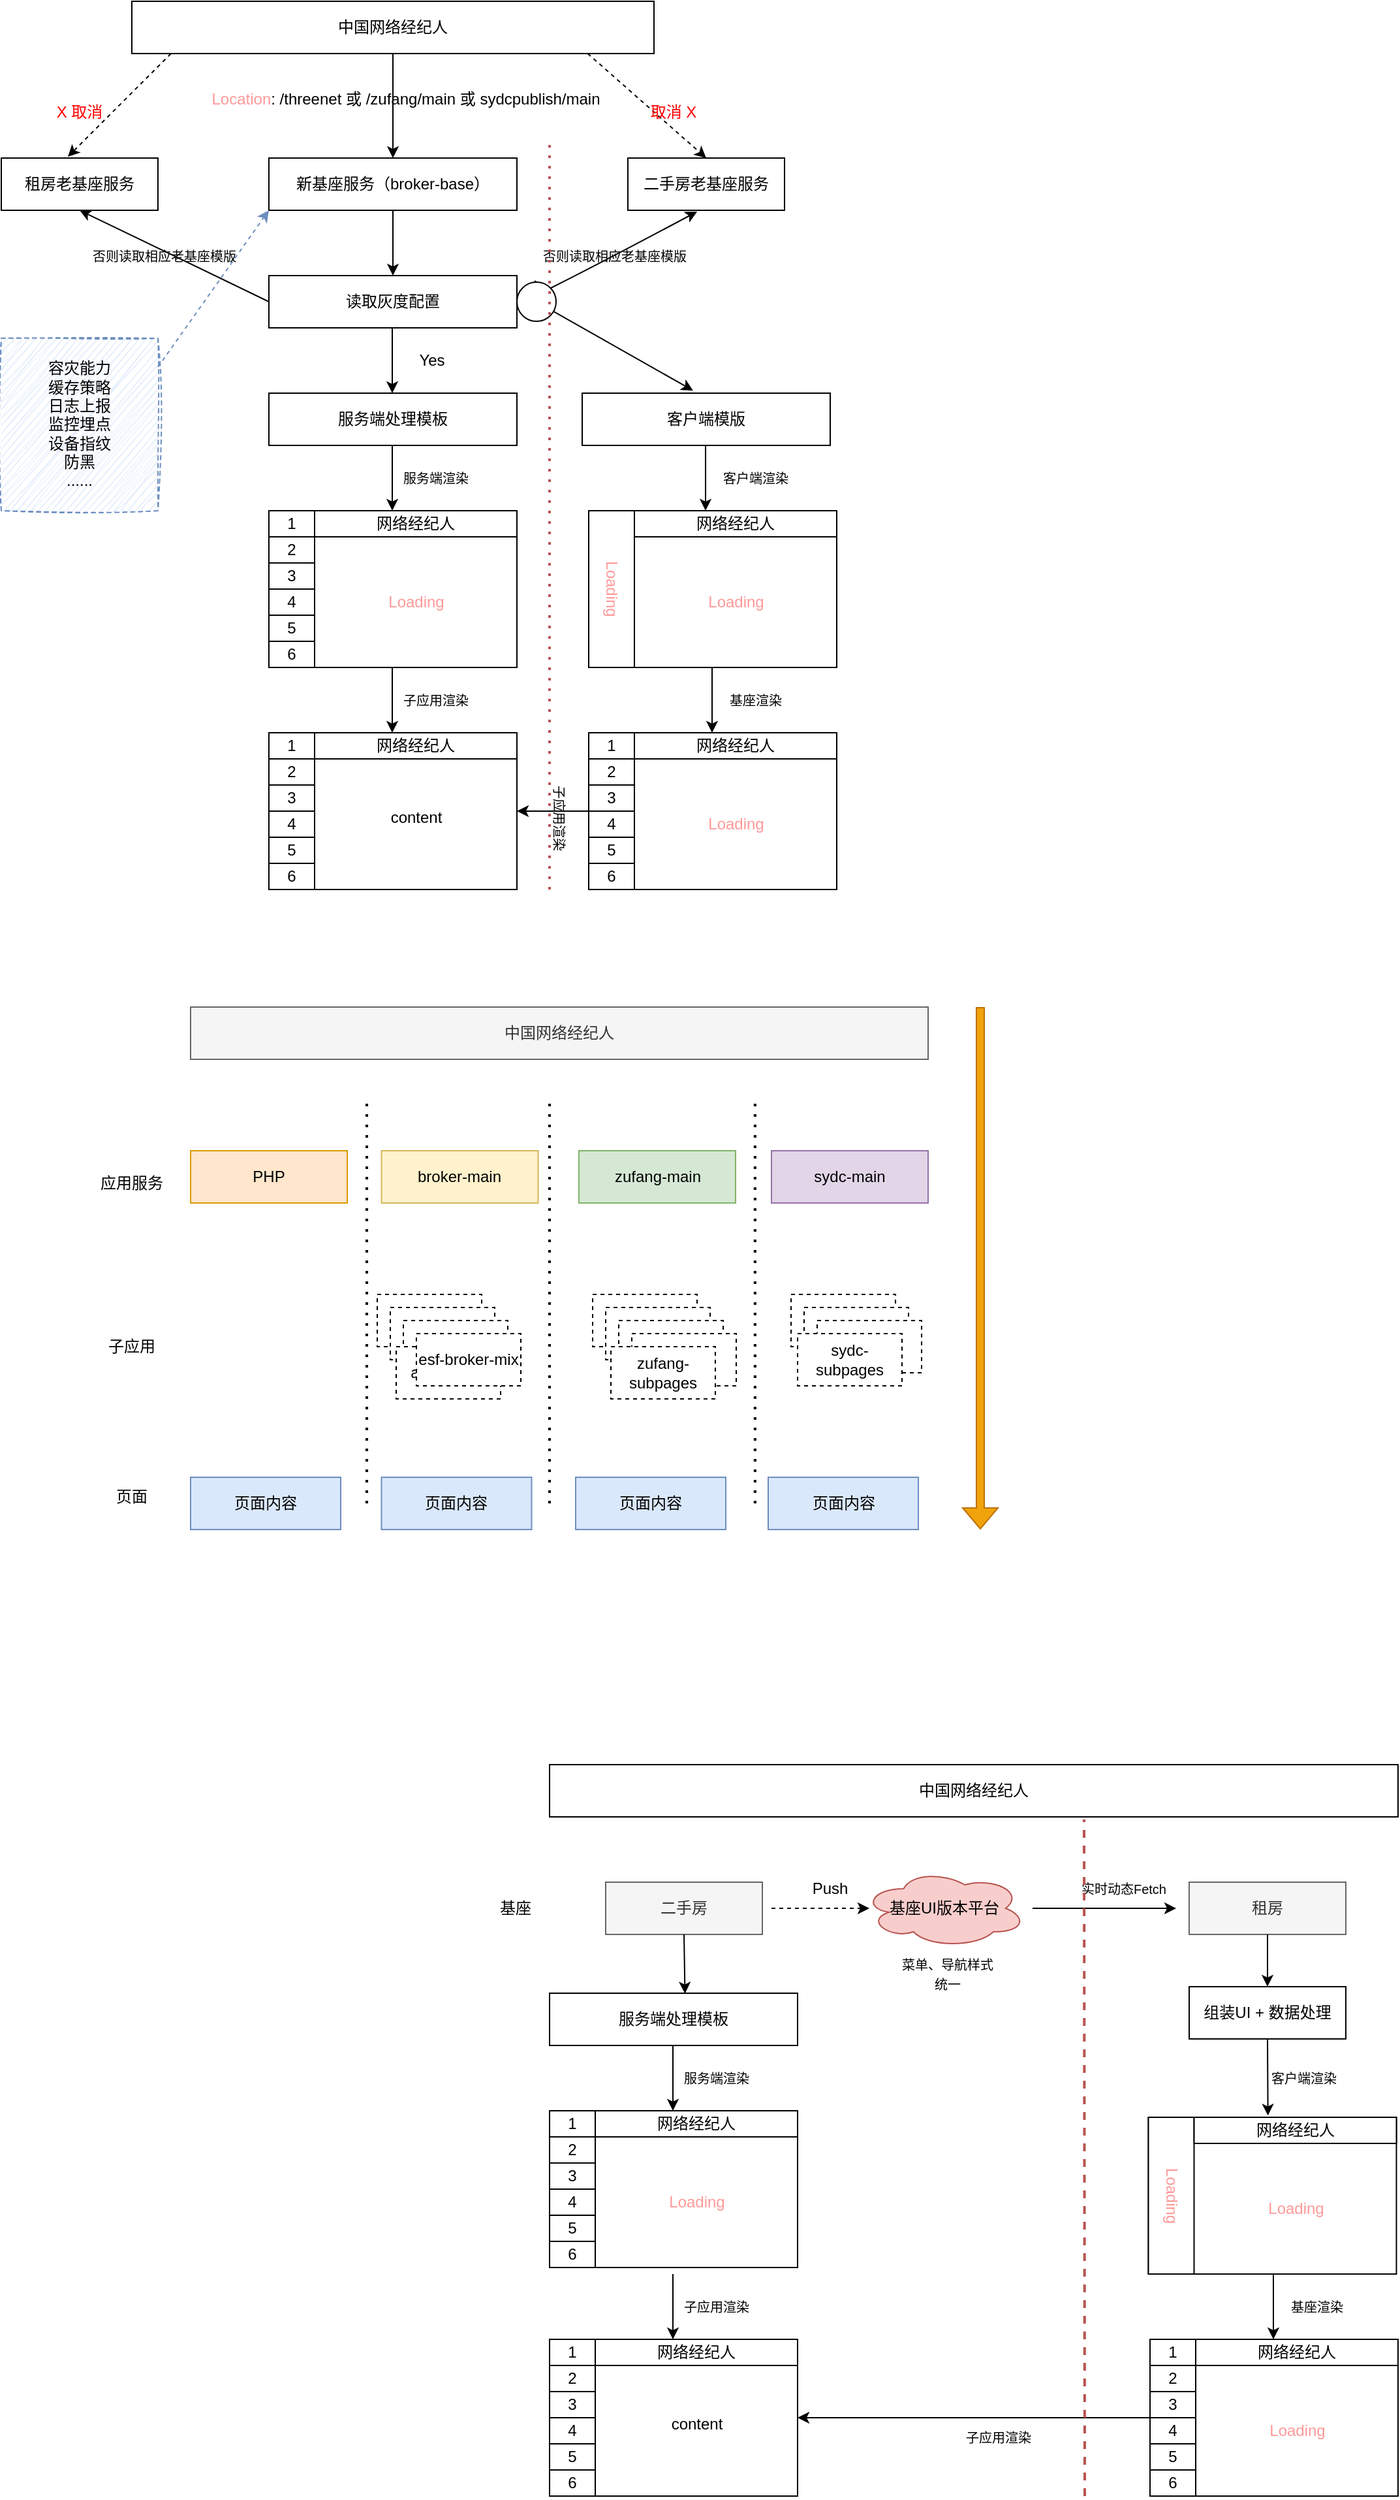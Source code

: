 <mxfile version="22.1.3" type="github">
  <diagram name="第 1 页" id="KboBQO40LJ166vQfK9up">
    <mxGraphModel dx="1192" dy="870" grid="1" gridSize="10" guides="1" tooltips="1" connect="1" arrows="1" fold="1" page="1" pageScale="1" pageWidth="1654" pageHeight="2336" math="0" shadow="0">
      <root>
        <mxCell id="0" />
        <mxCell id="1" parent="0" />
        <mxCell id="LZNmQ3xyyFpSb8-bCFY_-2" value="中国网络经纪人" style="rounded=0;whiteSpace=wrap;html=1;" parent="1" vertex="1">
          <mxGeometry x="420" y="50" width="400" height="40" as="geometry" />
        </mxCell>
        <mxCell id="CjFGkRXVxmC30UTL341p-1" value="二手房老基座服务" style="rounded=0;whiteSpace=wrap;html=1;" vertex="1" parent="1">
          <mxGeometry x="800" y="170" width="120" height="40" as="geometry" />
        </mxCell>
        <mxCell id="CjFGkRXVxmC30UTL341p-2" value="新基座服务（broker-base）" style="rounded=0;whiteSpace=wrap;html=1;" vertex="1" parent="1">
          <mxGeometry x="525" y="170" width="190" height="40" as="geometry" />
        </mxCell>
        <mxCell id="CjFGkRXVxmC30UTL341p-3" value="租房老基座服务" style="rounded=0;whiteSpace=wrap;html=1;" vertex="1" parent="1">
          <mxGeometry x="320" y="170" width="120" height="40" as="geometry" />
        </mxCell>
        <mxCell id="CjFGkRXVxmC30UTL341p-8" value="读取灰度配置" style="rounded=0;whiteSpace=wrap;html=1;" vertex="1" parent="1">
          <mxGeometry x="525" y="260" width="190" height="40" as="geometry" />
        </mxCell>
        <mxCell id="CjFGkRXVxmC30UTL341p-9" value="服务端处理模板" style="rounded=0;whiteSpace=wrap;html=1;" vertex="1" parent="1">
          <mxGeometry x="525" y="350" width="190" height="40" as="geometry" />
        </mxCell>
        <mxCell id="CjFGkRXVxmC30UTL341p-10" value="" style="rounded=0;whiteSpace=wrap;html=1;" vertex="1" parent="1">
          <mxGeometry x="525" y="440" width="190" height="120" as="geometry" />
        </mxCell>
        <mxCell id="CjFGkRXVxmC30UTL341p-11" value="" style="endArrow=classic;html=1;rounded=0;exitX=0.5;exitY=1;exitDx=0;exitDy=0;entryX=0.5;entryY=0;entryDx=0;entryDy=0;" edge="1" parent="1" source="CjFGkRXVxmC30UTL341p-2" target="CjFGkRXVxmC30UTL341p-8">
          <mxGeometry width="50" height="50" relative="1" as="geometry">
            <mxPoint x="290" y="490" as="sourcePoint" />
            <mxPoint x="620" y="250" as="targetPoint" />
          </mxGeometry>
        </mxCell>
        <mxCell id="CjFGkRXVxmC30UTL341p-12" value="" style="endArrow=classic;html=1;rounded=0;exitX=0.5;exitY=1;exitDx=0;exitDy=0;entryX=0.5;entryY=0;entryDx=0;entryDy=0;" edge="1" parent="1">
          <mxGeometry width="50" height="50" relative="1" as="geometry">
            <mxPoint x="619.5" y="300" as="sourcePoint" />
            <mxPoint x="619.5" y="350" as="targetPoint" />
          </mxGeometry>
        </mxCell>
        <mxCell id="CjFGkRXVxmC30UTL341p-13" value="" style="endArrow=classic;html=1;rounded=0;exitX=0.5;exitY=1;exitDx=0;exitDy=0;entryX=0.5;entryY=0;entryDx=0;entryDy=0;" edge="1" parent="1">
          <mxGeometry width="50" height="50" relative="1" as="geometry">
            <mxPoint x="619.5" y="390" as="sourcePoint" />
            <mxPoint x="619.5" y="440" as="targetPoint" />
          </mxGeometry>
        </mxCell>
        <mxCell id="CjFGkRXVxmC30UTL341p-15" value="1" style="rounded=0;whiteSpace=wrap;html=1;" vertex="1" parent="1">
          <mxGeometry x="525" y="440" width="35" height="20" as="geometry" />
        </mxCell>
        <mxCell id="CjFGkRXVxmC30UTL341p-16" value="2" style="rounded=0;whiteSpace=wrap;html=1;" vertex="1" parent="1">
          <mxGeometry x="525" y="460" width="35" height="20" as="geometry" />
        </mxCell>
        <mxCell id="CjFGkRXVxmC30UTL341p-17" value="网络经纪人" style="rounded=0;whiteSpace=wrap;html=1;" vertex="1" parent="1">
          <mxGeometry x="560" y="440" width="155" height="20" as="geometry" />
        </mxCell>
        <mxCell id="CjFGkRXVxmC30UTL341p-18" value="3" style="rounded=0;whiteSpace=wrap;html=1;" vertex="1" parent="1">
          <mxGeometry x="525" y="480" width="35" height="20" as="geometry" />
        </mxCell>
        <mxCell id="CjFGkRXVxmC30UTL341p-19" value="4" style="rounded=0;whiteSpace=wrap;html=1;" vertex="1" parent="1">
          <mxGeometry x="525" y="500" width="35" height="20" as="geometry" />
        </mxCell>
        <mxCell id="CjFGkRXVxmC30UTL341p-20" value="5" style="rounded=0;whiteSpace=wrap;html=1;" vertex="1" parent="1">
          <mxGeometry x="525" y="520" width="35" height="20" as="geometry" />
        </mxCell>
        <mxCell id="CjFGkRXVxmC30UTL341p-21" value="6" style="rounded=0;whiteSpace=wrap;html=1;" vertex="1" parent="1">
          <mxGeometry x="525" y="540" width="35" height="20" as="geometry" />
        </mxCell>
        <mxCell id="CjFGkRXVxmC30UTL341p-22" value="&lt;font color=&quot;#ff9999&quot;&gt;Loading&lt;/font&gt;" style="rounded=0;whiteSpace=wrap;html=1;strokeColor=none;" vertex="1" parent="1">
          <mxGeometry x="578" y="480" width="120" height="60" as="geometry" />
        </mxCell>
        <mxCell id="CjFGkRXVxmC30UTL341p-23" value="" style="rounded=0;whiteSpace=wrap;html=1;" vertex="1" parent="1">
          <mxGeometry x="525" y="610" width="190" height="120" as="geometry" />
        </mxCell>
        <mxCell id="CjFGkRXVxmC30UTL341p-24" value="1" style="rounded=0;whiteSpace=wrap;html=1;" vertex="1" parent="1">
          <mxGeometry x="525" y="610" width="35" height="20" as="geometry" />
        </mxCell>
        <mxCell id="CjFGkRXVxmC30UTL341p-25" value="2" style="rounded=0;whiteSpace=wrap;html=1;" vertex="1" parent="1">
          <mxGeometry x="525" y="630" width="35" height="20" as="geometry" />
        </mxCell>
        <mxCell id="CjFGkRXVxmC30UTL341p-26" value="网络经纪人" style="rounded=0;whiteSpace=wrap;html=1;" vertex="1" parent="1">
          <mxGeometry x="560" y="610" width="155" height="20" as="geometry" />
        </mxCell>
        <mxCell id="CjFGkRXVxmC30UTL341p-27" value="3" style="rounded=0;whiteSpace=wrap;html=1;" vertex="1" parent="1">
          <mxGeometry x="525" y="650" width="35" height="20" as="geometry" />
        </mxCell>
        <mxCell id="CjFGkRXVxmC30UTL341p-28" value="4" style="rounded=0;whiteSpace=wrap;html=1;" vertex="1" parent="1">
          <mxGeometry x="525" y="670" width="35" height="20" as="geometry" />
        </mxCell>
        <mxCell id="CjFGkRXVxmC30UTL341p-29" value="5" style="rounded=0;whiteSpace=wrap;html=1;" vertex="1" parent="1">
          <mxGeometry x="525" y="690" width="35" height="20" as="geometry" />
        </mxCell>
        <mxCell id="CjFGkRXVxmC30UTL341p-30" value="6" style="rounded=0;whiteSpace=wrap;html=1;" vertex="1" parent="1">
          <mxGeometry x="525" y="710" width="35" height="20" as="geometry" />
        </mxCell>
        <mxCell id="CjFGkRXVxmC30UTL341p-33" value="content" style="text;html=1;strokeColor=none;fillColor=none;align=center;verticalAlign=middle;whiteSpace=wrap;rounded=0;" vertex="1" parent="1">
          <mxGeometry x="607.5" y="660" width="60" height="30" as="geometry" />
        </mxCell>
        <mxCell id="CjFGkRXVxmC30UTL341p-34" value="" style="endArrow=classic;html=1;rounded=0;exitX=0.5;exitY=1;exitDx=0;exitDy=0;entryX=0.5;entryY=0;entryDx=0;entryDy=0;" edge="1" parent="1">
          <mxGeometry width="50" height="50" relative="1" as="geometry">
            <mxPoint x="619.5" y="560" as="sourcePoint" />
            <mxPoint x="619.5" y="610" as="targetPoint" />
          </mxGeometry>
        </mxCell>
        <mxCell id="CjFGkRXVxmC30UTL341p-35" value="" style="endArrow=classic;html=1;rounded=0;exitX=0.5;exitY=1;exitDx=0;exitDy=0;entryX=0.5;entryY=0;entryDx=0;entryDy=0;" edge="1" parent="1" source="LZNmQ3xyyFpSb8-bCFY_-2" target="CjFGkRXVxmC30UTL341p-2">
          <mxGeometry width="50" height="50" relative="1" as="geometry">
            <mxPoint x="630" y="160" as="sourcePoint" />
            <mxPoint x="680" y="110" as="targetPoint" />
          </mxGeometry>
        </mxCell>
        <mxCell id="CjFGkRXVxmC30UTL341p-36" value="&lt;font color=&quot;#ff9999&quot;&gt;Location&lt;/font&gt;: /threenet 或 /zufang/main 或 sydcpublish/main" style="text;html=1;strokeColor=none;fillColor=none;align=center;verticalAlign=middle;whiteSpace=wrap;rounded=0;" vertex="1" parent="1">
          <mxGeometry x="450" y="110" width="360" height="30" as="geometry" />
        </mxCell>
        <mxCell id="CjFGkRXVxmC30UTL341p-37" value="" style="endArrow=classic;html=1;rounded=0;exitX=0.873;exitY=1;exitDx=0;exitDy=0;exitPerimeter=0;entryX=0.5;entryY=0;entryDx=0;entryDy=0;dashed=1;" edge="1" parent="1" source="LZNmQ3xyyFpSb8-bCFY_-2" target="CjFGkRXVxmC30UTL341p-1">
          <mxGeometry width="50" height="50" relative="1" as="geometry">
            <mxPoint x="920" y="130" as="sourcePoint" />
            <mxPoint x="970" y="80" as="targetPoint" />
          </mxGeometry>
        </mxCell>
        <mxCell id="CjFGkRXVxmC30UTL341p-38" value="" style="endArrow=classic;html=1;rounded=0;exitX=0.873;exitY=1;exitDx=0;exitDy=0;exitPerimeter=0;entryX=0.425;entryY=-0.025;entryDx=0;entryDy=0;entryPerimeter=0;dashed=1;" edge="1" parent="1" target="CjFGkRXVxmC30UTL341p-3">
          <mxGeometry width="50" height="50" relative="1" as="geometry">
            <mxPoint x="450" y="90" as="sourcePoint" />
            <mxPoint x="541" y="170" as="targetPoint" />
          </mxGeometry>
        </mxCell>
        <mxCell id="CjFGkRXVxmC30UTL341p-39" value="&lt;font color=&quot;#ff0000&quot;&gt;X 取消&lt;/font&gt;" style="text;html=1;strokeColor=none;fillColor=none;align=center;verticalAlign=middle;whiteSpace=wrap;rounded=0;" vertex="1" parent="1">
          <mxGeometry x="350" y="120" width="60" height="30" as="geometry" />
        </mxCell>
        <mxCell id="CjFGkRXVxmC30UTL341p-40" value="&lt;font color=&quot;#ff0000&quot;&gt;取消 X&lt;/font&gt;" style="text;html=1;strokeColor=none;fillColor=none;align=center;verticalAlign=middle;whiteSpace=wrap;rounded=0;" vertex="1" parent="1">
          <mxGeometry x="805" y="120" width="60" height="30" as="geometry" />
        </mxCell>
        <mxCell id="CjFGkRXVxmC30UTL341p-41" value="Yes" style="text;html=1;strokeColor=none;fillColor=none;align=center;verticalAlign=middle;whiteSpace=wrap;rounded=0;" vertex="1" parent="1">
          <mxGeometry x="620" y="310" width="60" height="30" as="geometry" />
        </mxCell>
        <mxCell id="CjFGkRXVxmC30UTL341p-43" value="" style="curved=1;endArrow=classic;html=1;rounded=0;entryX=0.442;entryY=1.025;entryDx=0;entryDy=0;entryPerimeter=0;" edge="1" parent="1" target="CjFGkRXVxmC30UTL341p-1">
          <mxGeometry width="50" height="50" relative="1" as="geometry">
            <mxPoint x="740" y="270" as="sourcePoint" />
            <mxPoint x="770" y="230" as="targetPoint" />
            <Array as="points">
              <mxPoint x="780" y="250" />
            </Array>
          </mxGeometry>
        </mxCell>
        <mxCell id="CjFGkRXVxmC30UTL341p-44" value="" style="curved=1;endArrow=classic;html=1;rounded=0;exitX=0;exitY=0.5;exitDx=0;exitDy=0;entryX=0.5;entryY=1;entryDx=0;entryDy=0;" edge="1" parent="1" source="CjFGkRXVxmC30UTL341p-8" target="CjFGkRXVxmC30UTL341p-3">
          <mxGeometry width="50" height="50" relative="1" as="geometry">
            <mxPoint x="300" y="300" as="sourcePoint" />
            <mxPoint x="460" y="190" as="targetPoint" />
            <Array as="points" />
          </mxGeometry>
        </mxCell>
        <mxCell id="CjFGkRXVxmC30UTL341p-45" value="&lt;font style=&quot;font-size: 10px;&quot;&gt;否则读取相应老基座模版&lt;/font&gt;" style="text;html=1;strokeColor=none;fillColor=none;align=center;verticalAlign=middle;whiteSpace=wrap;rounded=0;" vertex="1" parent="1">
          <mxGeometry x="710" y="230" width="160" height="30" as="geometry" />
        </mxCell>
        <mxCell id="CjFGkRXVxmC30UTL341p-49" value="&lt;font style=&quot;font-size: 10px;&quot;&gt;否则读取相应老基座模版&lt;/font&gt;" style="text;html=1;strokeColor=none;fillColor=none;align=center;verticalAlign=middle;whiteSpace=wrap;rounded=0;" vertex="1" parent="1">
          <mxGeometry x="365" y="230" width="160" height="30" as="geometry" />
        </mxCell>
        <mxCell id="CjFGkRXVxmC30UTL341p-50" value="&lt;font style=&quot;font-size: 10px;&quot;&gt;服务端渲染&lt;/font&gt;" style="text;html=1;strokeColor=none;fillColor=none;align=center;verticalAlign=middle;whiteSpace=wrap;rounded=0;" vertex="1" parent="1">
          <mxGeometry x="608" y="400" width="90" height="30" as="geometry" />
        </mxCell>
        <mxCell id="CjFGkRXVxmC30UTL341p-51" value="客户端模版" style="rounded=0;whiteSpace=wrap;html=1;" vertex="1" parent="1">
          <mxGeometry x="765" y="350" width="190" height="40" as="geometry" />
        </mxCell>
        <mxCell id="CjFGkRXVxmC30UTL341p-52" value="" style="endArrow=classic;html=1;rounded=0;entryX=0.447;entryY=-0.05;entryDx=0;entryDy=0;entryPerimeter=0;" edge="1" parent="1" source="CjFGkRXVxmC30UTL341p-53" target="CjFGkRXVxmC30UTL341p-51">
          <mxGeometry width="50" height="50" relative="1" as="geometry">
            <mxPoint x="740" y="280" as="sourcePoint" />
            <mxPoint x="880" y="290" as="targetPoint" />
          </mxGeometry>
        </mxCell>
        <mxCell id="CjFGkRXVxmC30UTL341p-54" value="" style="endArrow=classic;html=1;rounded=0;entryX=0.447;entryY=-0.05;entryDx=0;entryDy=0;entryPerimeter=0;" edge="1" parent="1" target="CjFGkRXVxmC30UTL341p-53">
          <mxGeometry width="50" height="50" relative="1" as="geometry">
            <mxPoint x="740" y="280" as="sourcePoint" />
            <mxPoint x="850" y="348" as="targetPoint" />
          </mxGeometry>
        </mxCell>
        <mxCell id="CjFGkRXVxmC30UTL341p-53" value="" style="ellipse;whiteSpace=wrap;html=1;aspect=fixed;" vertex="1" parent="1">
          <mxGeometry x="715" y="265" width="30" height="30" as="geometry" />
        </mxCell>
        <mxCell id="CjFGkRXVxmC30UTL341p-55" value="" style="rounded=0;whiteSpace=wrap;html=1;" vertex="1" parent="1">
          <mxGeometry x="770" y="440" width="190" height="120" as="geometry" />
        </mxCell>
        <mxCell id="CjFGkRXVxmC30UTL341p-56" value="" style="rounded=0;whiteSpace=wrap;html=1;" vertex="1" parent="1">
          <mxGeometry x="770" y="440" width="35" height="120" as="geometry" />
        </mxCell>
        <mxCell id="CjFGkRXVxmC30UTL341p-58" value="网络经纪人" style="rounded=0;whiteSpace=wrap;html=1;" vertex="1" parent="1">
          <mxGeometry x="805" y="440" width="155" height="20" as="geometry" />
        </mxCell>
        <mxCell id="CjFGkRXVxmC30UTL341p-63" value="&lt;font color=&quot;#ff9999&quot;&gt;Loading&lt;/font&gt;" style="rounded=0;whiteSpace=wrap;html=1;strokeColor=none;" vertex="1" parent="1">
          <mxGeometry x="823" y="480" width="120" height="60" as="geometry" />
        </mxCell>
        <mxCell id="CjFGkRXVxmC30UTL341p-64" value="" style="rounded=0;whiteSpace=wrap;html=1;" vertex="1" parent="1">
          <mxGeometry x="770" y="610" width="190" height="120" as="geometry" />
        </mxCell>
        <mxCell id="CjFGkRXVxmC30UTL341p-65" value="1" style="rounded=0;whiteSpace=wrap;html=1;" vertex="1" parent="1">
          <mxGeometry x="770" y="610" width="35" height="20" as="geometry" />
        </mxCell>
        <mxCell id="CjFGkRXVxmC30UTL341p-66" value="2" style="rounded=0;whiteSpace=wrap;html=1;" vertex="1" parent="1">
          <mxGeometry x="770" y="630" width="35" height="20" as="geometry" />
        </mxCell>
        <mxCell id="CjFGkRXVxmC30UTL341p-67" value="网络经纪人" style="rounded=0;whiteSpace=wrap;html=1;" vertex="1" parent="1">
          <mxGeometry x="805" y="610" width="155" height="20" as="geometry" />
        </mxCell>
        <mxCell id="CjFGkRXVxmC30UTL341p-68" value="3" style="rounded=0;whiteSpace=wrap;html=1;" vertex="1" parent="1">
          <mxGeometry x="770" y="650" width="35" height="20" as="geometry" />
        </mxCell>
        <mxCell id="CjFGkRXVxmC30UTL341p-69" value="4" style="rounded=0;whiteSpace=wrap;html=1;" vertex="1" parent="1">
          <mxGeometry x="770" y="670" width="35" height="20" as="geometry" />
        </mxCell>
        <mxCell id="CjFGkRXVxmC30UTL341p-70" value="5" style="rounded=0;whiteSpace=wrap;html=1;" vertex="1" parent="1">
          <mxGeometry x="770" y="690" width="35" height="20" as="geometry" />
        </mxCell>
        <mxCell id="CjFGkRXVxmC30UTL341p-71" value="6" style="rounded=0;whiteSpace=wrap;html=1;" vertex="1" parent="1">
          <mxGeometry x="770" y="710" width="35" height="20" as="geometry" />
        </mxCell>
        <mxCell id="CjFGkRXVxmC30UTL341p-73" value="" style="endArrow=classic;html=1;rounded=0;exitX=0.5;exitY=1;exitDx=0;exitDy=0;entryX=0.5;entryY=0;entryDx=0;entryDy=0;" edge="1" parent="1">
          <mxGeometry width="50" height="50" relative="1" as="geometry">
            <mxPoint x="864.5" y="560" as="sourcePoint" />
            <mxPoint x="864.5" y="610" as="targetPoint" />
          </mxGeometry>
        </mxCell>
        <mxCell id="CjFGkRXVxmC30UTL341p-74" value="&lt;font style=&quot;font-size: 10px;&quot;&gt;客户端渲染&lt;/font&gt;" style="text;html=1;strokeColor=none;fillColor=none;align=center;verticalAlign=middle;whiteSpace=wrap;rounded=0;" vertex="1" parent="1">
          <mxGeometry x="853" y="400" width="90" height="30" as="geometry" />
        </mxCell>
        <mxCell id="CjFGkRXVxmC30UTL341p-75" value="&lt;font color=&quot;#ff9999&quot;&gt;Loading&lt;/font&gt;" style="rounded=0;whiteSpace=wrap;html=1;strokeColor=none;rotation=90;" vertex="1" parent="1">
          <mxGeometry x="731.25" y="485" width="112.5" height="30" as="geometry" />
        </mxCell>
        <mxCell id="CjFGkRXVxmC30UTL341p-77" value="&lt;font color=&quot;#ff9999&quot;&gt;Loading&lt;/font&gt;" style="rounded=0;whiteSpace=wrap;html=1;strokeColor=none;" vertex="1" parent="1">
          <mxGeometry x="823" y="650" width="120" height="60" as="geometry" />
        </mxCell>
        <mxCell id="CjFGkRXVxmC30UTL341p-78" value="" style="endArrow=classic;html=1;rounded=0;exitX=0.5;exitY=1;exitDx=0;exitDy=0;entryX=0.5;entryY=0;entryDx=0;entryDy=0;" edge="1" parent="1">
          <mxGeometry width="50" height="50" relative="1" as="geometry">
            <mxPoint x="859.5" y="390" as="sourcePoint" />
            <mxPoint x="859.5" y="440" as="targetPoint" />
          </mxGeometry>
        </mxCell>
        <mxCell id="CjFGkRXVxmC30UTL341p-79" value="" style="endArrow=classic;html=1;rounded=0;exitX=0;exitY=0;exitDx=0;exitDy=0;entryX=1;entryY=0.5;entryDx=0;entryDy=0;" edge="1" parent="1" source="CjFGkRXVxmC30UTL341p-69" target="CjFGkRXVxmC30UTL341p-23">
          <mxGeometry width="50" height="50" relative="1" as="geometry">
            <mxPoint x="884.5" y="580" as="sourcePoint" />
            <mxPoint x="884.5" y="630" as="targetPoint" />
          </mxGeometry>
        </mxCell>
        <mxCell id="CjFGkRXVxmC30UTL341p-81" value="中国网络经纪人" style="rounded=0;whiteSpace=wrap;html=1;fillColor=#f5f5f5;fontColor=#333333;strokeColor=#666666;" vertex="1" parent="1">
          <mxGeometry x="465" y="820" width="565" height="40" as="geometry" />
        </mxCell>
        <mxCell id="CjFGkRXVxmC30UTL341p-82" value="PHP" style="rounded=0;whiteSpace=wrap;html=1;fillColor=#ffe6cc;strokeColor=#d79b00;" vertex="1" parent="1">
          <mxGeometry x="465" y="930" width="120" height="40" as="geometry" />
        </mxCell>
        <mxCell id="CjFGkRXVxmC30UTL341p-83" value="broker-main" style="rounded=0;whiteSpace=wrap;html=1;fillColor=#fff2cc;strokeColor=#d6b656;" vertex="1" parent="1">
          <mxGeometry x="611.25" y="930" width="120" height="40" as="geometry" />
        </mxCell>
        <mxCell id="CjFGkRXVxmC30UTL341p-84" value="租房" style="rounded=0;whiteSpace=wrap;html=1;fillColor=#f5f5f5;fontColor=#333333;strokeColor=#666666;" vertex="1" parent="1">
          <mxGeometry x="1230" y="1490" width="120" height="40" as="geometry" />
        </mxCell>
        <mxCell id="CjFGkRXVxmC30UTL341p-85" value="sydc-main" style="rounded=0;whiteSpace=wrap;html=1;fillColor=#e1d5e7;strokeColor=#9673a6;" vertex="1" parent="1">
          <mxGeometry x="910" y="930" width="120" height="40" as="geometry" />
        </mxCell>
        <mxCell id="CjFGkRXVxmC30UTL341p-86" value="broker-web" style="rounded=0;whiteSpace=wrap;html=1;dashed=1;" vertex="1" parent="1">
          <mxGeometry x="608" y="1040" width="80" height="40" as="geometry" />
        </mxCell>
        <mxCell id="CjFGkRXVxmC30UTL341p-87" value="esf-web" style="rounded=0;whiteSpace=wrap;html=1;dashed=1;" vertex="1" parent="1">
          <mxGeometry x="618" y="1050" width="80" height="40" as="geometry" />
        </mxCell>
        <mxCell id="CjFGkRXVxmC30UTL341p-88" value="esf-shikan" style="rounded=0;whiteSpace=wrap;html=1;dashed=1;" vertex="1" parent="1">
          <mxGeometry x="628" y="1060" width="80" height="40" as="geometry" />
        </mxCell>
        <mxCell id="CjFGkRXVxmC30UTL341p-90" value="aifang-web" style="rounded=0;whiteSpace=wrap;html=1;dashed=1;" vertex="1" parent="1">
          <mxGeometry x="622.5" y="1080" width="80" height="40" as="geometry" />
        </mxCell>
        <mxCell id="CjFGkRXVxmC30UTL341p-91" value="..." style="rounded=0;whiteSpace=wrap;html=1;dashed=1;" vertex="1" parent="1">
          <mxGeometry x="773" y="1040" width="80" height="40" as="geometry" />
        </mxCell>
        <mxCell id="CjFGkRXVxmC30UTL341p-95" value="..." style="rounded=0;whiteSpace=wrap;html=1;dashed=1;" vertex="1" parent="1">
          <mxGeometry x="925" y="1040" width="80" height="40" as="geometry" />
        </mxCell>
        <mxCell id="CjFGkRXVxmC30UTL341p-97" value="页面内容" style="rounded=0;whiteSpace=wrap;html=1;fillColor=#dae8fc;strokeColor=#6c8ebf;" vertex="1" parent="1">
          <mxGeometry x="465" y="1180" width="115" height="40" as="geometry" />
        </mxCell>
        <mxCell id="CjFGkRXVxmC30UTL341p-103" value="" style="shape=flexArrow;endArrow=classic;html=1;rounded=0;endSize=5;startSize=5;strokeWidth=1;width=6;startWidth=16;endWidth=20;fillColor=#f0a30a;strokeColor=#BD7000;" edge="1" parent="1">
          <mxGeometry width="50" height="50" relative="1" as="geometry">
            <mxPoint x="1070" y="820" as="sourcePoint" />
            <mxPoint x="1070" y="1220" as="targetPoint" />
          </mxGeometry>
        </mxCell>
        <mxCell id="CjFGkRXVxmC30UTL341p-104" value="应用服务" style="text;html=1;strokeColor=none;fillColor=none;align=center;verticalAlign=middle;whiteSpace=wrap;rounded=0;" vertex="1" parent="1">
          <mxGeometry x="390" y="940" width="60" height="30" as="geometry" />
        </mxCell>
        <mxCell id="CjFGkRXVxmC30UTL341p-105" value="子应用" style="text;html=1;strokeColor=none;fillColor=none;align=center;verticalAlign=middle;whiteSpace=wrap;rounded=0;" vertex="1" parent="1">
          <mxGeometry x="390" y="1065" width="60" height="30" as="geometry" />
        </mxCell>
        <mxCell id="CjFGkRXVxmC30UTL341p-106" value="页面" style="text;html=1;strokeColor=none;fillColor=none;align=center;verticalAlign=middle;whiteSpace=wrap;rounded=0;" vertex="1" parent="1">
          <mxGeometry x="390" y="1180" width="60" height="30" as="geometry" />
        </mxCell>
        <mxCell id="CjFGkRXVxmC30UTL341p-107" value="&lt;span style=&quot;font-size: 10px;&quot;&gt;子应用渲染&lt;/span&gt;" style="text;html=1;strokeColor=none;fillColor=none;align=center;verticalAlign=middle;whiteSpace=wrap;rounded=0;" vertex="1" parent="1">
          <mxGeometry x="608" y="570" width="90" height="30" as="geometry" />
        </mxCell>
        <mxCell id="CjFGkRXVxmC30UTL341p-108" value="&lt;span style=&quot;font-size: 10px;&quot;&gt;基座渲染&lt;/span&gt;" style="text;html=1;strokeColor=none;fillColor=none;align=center;verticalAlign=middle;whiteSpace=wrap;rounded=0;" vertex="1" parent="1">
          <mxGeometry x="853" y="570" width="90" height="30" as="geometry" />
        </mxCell>
        <mxCell id="CjFGkRXVxmC30UTL341p-109" value="&lt;span style=&quot;font-size: 10px;&quot;&gt;子应用渲染&lt;/span&gt;" style="text;html=1;strokeColor=none;fillColor=none;align=center;verticalAlign=middle;whiteSpace=wrap;rounded=0;rotation=90;" vertex="1" parent="1">
          <mxGeometry x="702.5" y="660" width="90" height="30" as="geometry" />
        </mxCell>
        <mxCell id="CjFGkRXVxmC30UTL341p-110" value="" style="endArrow=none;dashed=1;html=1;dashPattern=1 3;strokeWidth=2;rounded=0;fillColor=#f8cecc;strokeColor=#b85450;" edge="1" parent="1">
          <mxGeometry width="50" height="50" relative="1" as="geometry">
            <mxPoint x="740" y="730" as="sourcePoint" />
            <mxPoint x="740" y="160" as="targetPoint" />
          </mxGeometry>
        </mxCell>
        <mxCell id="CjFGkRXVxmC30UTL341p-112" value="中国网络经纪人" style="rounded=0;whiteSpace=wrap;html=1;" vertex="1" parent="1">
          <mxGeometry x="740" y="1400" width="650" height="40" as="geometry" />
        </mxCell>
        <mxCell id="CjFGkRXVxmC30UTL341p-114" value="基座UI版本平台" style="ellipse;shape=cloud;whiteSpace=wrap;html=1;fillColor=#f8cecc;strokeColor=#b85450;" vertex="1" parent="1">
          <mxGeometry x="980" y="1480" width="125" height="60" as="geometry" />
        </mxCell>
        <mxCell id="CjFGkRXVxmC30UTL341p-115" value="二手房" style="rounded=0;whiteSpace=wrap;html=1;fillColor=#f5f5f5;strokeColor=#666666;fontColor=#333333;" vertex="1" parent="1">
          <mxGeometry x="783" y="1490" width="120" height="40" as="geometry" />
        </mxCell>
        <mxCell id="CjFGkRXVxmC30UTL341p-118" value="&lt;font style=&quot;font-size: 10px;&quot;&gt;实时动态Fetch&lt;/font&gt;" style="text;html=1;strokeColor=none;fillColor=none;align=center;verticalAlign=middle;whiteSpace=wrap;rounded=0;" vertex="1" parent="1">
          <mxGeometry x="1140" y="1480" width="80" height="30" as="geometry" />
        </mxCell>
        <mxCell id="CjFGkRXVxmC30UTL341p-119" value="" style="endArrow=classic;html=1;rounded=0;dashed=1;entryX=1;entryY=1;entryDx=0;entryDy=0;" edge="1" parent="1" target="CjFGkRXVxmC30UTL341p-121">
          <mxGeometry width="50" height="50" relative="1" as="geometry">
            <mxPoint x="910" y="1510" as="sourcePoint" />
            <mxPoint x="1000" y="1510" as="targetPoint" />
          </mxGeometry>
        </mxCell>
        <mxCell id="CjFGkRXVxmC30UTL341p-120" value="" style="endArrow=classic;html=1;rounded=0;" edge="1" parent="1">
          <mxGeometry width="50" height="50" relative="1" as="geometry">
            <mxPoint x="1110" y="1510" as="sourcePoint" />
            <mxPoint x="1220" y="1510" as="targetPoint" />
          </mxGeometry>
        </mxCell>
        <mxCell id="CjFGkRXVxmC30UTL341p-121" value="Push" style="text;html=1;strokeColor=none;fillColor=none;align=center;verticalAlign=middle;whiteSpace=wrap;rounded=0;" vertex="1" parent="1">
          <mxGeometry x="925" y="1480" width="60" height="30" as="geometry" />
        </mxCell>
        <mxCell id="CjFGkRXVxmC30UTL341p-122" value="基座" style="text;html=1;strokeColor=none;fillColor=none;align=center;verticalAlign=middle;whiteSpace=wrap;rounded=0;" vertex="1" parent="1">
          <mxGeometry x="688" y="1495" width="52" height="30" as="geometry" />
        </mxCell>
        <mxCell id="CjFGkRXVxmC30UTL341p-123" value="组装UI + 数据处理" style="rounded=0;whiteSpace=wrap;html=1;" vertex="1" parent="1">
          <mxGeometry x="1230" y="1570" width="120" height="40" as="geometry" />
        </mxCell>
        <mxCell id="CjFGkRXVxmC30UTL341p-124" value="" style="endArrow=classic;html=1;rounded=0;exitX=0.5;exitY=1;exitDx=0;exitDy=0;entryX=0.5;entryY=0;entryDx=0;entryDy=0;" edge="1" parent="1" source="CjFGkRXVxmC30UTL341p-84" target="CjFGkRXVxmC30UTL341p-123">
          <mxGeometry width="50" height="50" relative="1" as="geometry">
            <mxPoint x="820" y="1780" as="sourcePoint" />
            <mxPoint x="870" y="1730" as="targetPoint" />
          </mxGeometry>
        </mxCell>
        <mxCell id="CjFGkRXVxmC30UTL341p-126" value="" style="rounded=0;whiteSpace=wrap;html=1;" vertex="1" parent="1">
          <mxGeometry x="1198.75" y="1670" width="190" height="120" as="geometry" />
        </mxCell>
        <mxCell id="CjFGkRXVxmC30UTL341p-127" value="" style="rounded=0;whiteSpace=wrap;html=1;" vertex="1" parent="1">
          <mxGeometry x="1198.75" y="1670" width="35" height="120" as="geometry" />
        </mxCell>
        <mxCell id="CjFGkRXVxmC30UTL341p-128" value="网络经纪人" style="rounded=0;whiteSpace=wrap;html=1;" vertex="1" parent="1">
          <mxGeometry x="1233.75" y="1670" width="155" height="20" as="geometry" />
        </mxCell>
        <mxCell id="CjFGkRXVxmC30UTL341p-129" value="&lt;font color=&quot;#ff9999&quot;&gt;Loading&lt;/font&gt;" style="rounded=0;whiteSpace=wrap;html=1;strokeColor=none;" vertex="1" parent="1">
          <mxGeometry x="1251.75" y="1710" width="120" height="60" as="geometry" />
        </mxCell>
        <mxCell id="CjFGkRXVxmC30UTL341p-130" value="&lt;font color=&quot;#ff9999&quot;&gt;Loading&lt;/font&gt;" style="rounded=0;whiteSpace=wrap;html=1;strokeColor=none;rotation=90;" vertex="1" parent="1">
          <mxGeometry x="1160" y="1715" width="112.5" height="30" as="geometry" />
        </mxCell>
        <mxCell id="CjFGkRXVxmC30UTL341p-131" value="" style="endArrow=classic;html=1;rounded=0;exitX=0.5;exitY=1;exitDx=0;exitDy=0;entryX=0.365;entryY=-0.067;entryDx=0;entryDy=0;entryPerimeter=0;" edge="1" parent="1" source="CjFGkRXVxmC30UTL341p-123" target="CjFGkRXVxmC30UTL341p-128">
          <mxGeometry width="50" height="50" relative="1" as="geometry">
            <mxPoint x="1300" y="1540" as="sourcePoint" />
            <mxPoint x="1300" y="1573" as="targetPoint" />
          </mxGeometry>
        </mxCell>
        <mxCell id="CjFGkRXVxmC30UTL341p-132" value="" style="rounded=0;whiteSpace=wrap;html=1;" vertex="1" parent="1">
          <mxGeometry x="740" y="1840" width="190" height="120" as="geometry" />
        </mxCell>
        <mxCell id="CjFGkRXVxmC30UTL341p-133" value="1" style="rounded=0;whiteSpace=wrap;html=1;" vertex="1" parent="1">
          <mxGeometry x="740" y="1840" width="35" height="20" as="geometry" />
        </mxCell>
        <mxCell id="CjFGkRXVxmC30UTL341p-134" value="2" style="rounded=0;whiteSpace=wrap;html=1;" vertex="1" parent="1">
          <mxGeometry x="740" y="1860" width="35" height="20" as="geometry" />
        </mxCell>
        <mxCell id="CjFGkRXVxmC30UTL341p-135" value="网络经纪人" style="rounded=0;whiteSpace=wrap;html=1;" vertex="1" parent="1">
          <mxGeometry x="775" y="1840" width="155" height="20" as="geometry" />
        </mxCell>
        <mxCell id="CjFGkRXVxmC30UTL341p-136" value="3" style="rounded=0;whiteSpace=wrap;html=1;" vertex="1" parent="1">
          <mxGeometry x="740" y="1880" width="35" height="20" as="geometry" />
        </mxCell>
        <mxCell id="CjFGkRXVxmC30UTL341p-137" value="4" style="rounded=0;whiteSpace=wrap;html=1;" vertex="1" parent="1">
          <mxGeometry x="740" y="1900" width="35" height="20" as="geometry" />
        </mxCell>
        <mxCell id="CjFGkRXVxmC30UTL341p-138" value="5" style="rounded=0;whiteSpace=wrap;html=1;" vertex="1" parent="1">
          <mxGeometry x="740" y="1920" width="35" height="20" as="geometry" />
        </mxCell>
        <mxCell id="CjFGkRXVxmC30UTL341p-139" value="6" style="rounded=0;whiteSpace=wrap;html=1;" vertex="1" parent="1">
          <mxGeometry x="740" y="1940" width="35" height="20" as="geometry" />
        </mxCell>
        <mxCell id="CjFGkRXVxmC30UTL341p-140" value="content" style="text;html=1;strokeColor=none;fillColor=none;align=center;verticalAlign=middle;whiteSpace=wrap;rounded=0;" vertex="1" parent="1">
          <mxGeometry x="822.5" y="1890" width="60" height="30" as="geometry" />
        </mxCell>
        <mxCell id="CjFGkRXVxmC30UTL341p-141" value="" style="endArrow=classic;html=1;rounded=0;exitX=0.5;exitY=1;exitDx=0;exitDy=0;entryX=0.5;entryY=0;entryDx=0;entryDy=0;" edge="1" parent="1">
          <mxGeometry width="50" height="50" relative="1" as="geometry">
            <mxPoint x="834.5" y="1790" as="sourcePoint" />
            <mxPoint x="834.5" y="1840" as="targetPoint" />
          </mxGeometry>
        </mxCell>
        <mxCell id="CjFGkRXVxmC30UTL341p-142" value="" style="rounded=0;whiteSpace=wrap;html=1;" vertex="1" parent="1">
          <mxGeometry x="1200" y="1840" width="190" height="120" as="geometry" />
        </mxCell>
        <mxCell id="CjFGkRXVxmC30UTL341p-143" value="1" style="rounded=0;whiteSpace=wrap;html=1;" vertex="1" parent="1">
          <mxGeometry x="1200" y="1840" width="35" height="20" as="geometry" />
        </mxCell>
        <mxCell id="CjFGkRXVxmC30UTL341p-144" value="2" style="rounded=0;whiteSpace=wrap;html=1;" vertex="1" parent="1">
          <mxGeometry x="1200" y="1860" width="35" height="20" as="geometry" />
        </mxCell>
        <mxCell id="CjFGkRXVxmC30UTL341p-145" value="网络经纪人" style="rounded=0;whiteSpace=wrap;html=1;" vertex="1" parent="1">
          <mxGeometry x="1235" y="1840" width="155" height="20" as="geometry" />
        </mxCell>
        <mxCell id="CjFGkRXVxmC30UTL341p-146" value="3" style="rounded=0;whiteSpace=wrap;html=1;" vertex="1" parent="1">
          <mxGeometry x="1200" y="1880" width="35" height="20" as="geometry" />
        </mxCell>
        <mxCell id="CjFGkRXVxmC30UTL341p-147" value="4" style="rounded=0;whiteSpace=wrap;html=1;" vertex="1" parent="1">
          <mxGeometry x="1200" y="1900" width="35" height="20" as="geometry" />
        </mxCell>
        <mxCell id="CjFGkRXVxmC30UTL341p-148" value="5" style="rounded=0;whiteSpace=wrap;html=1;" vertex="1" parent="1">
          <mxGeometry x="1200" y="1920" width="35" height="20" as="geometry" />
        </mxCell>
        <mxCell id="CjFGkRXVxmC30UTL341p-149" value="6" style="rounded=0;whiteSpace=wrap;html=1;" vertex="1" parent="1">
          <mxGeometry x="1200" y="1940" width="35" height="20" as="geometry" />
        </mxCell>
        <mxCell id="CjFGkRXVxmC30UTL341p-150" value="" style="endArrow=classic;html=1;rounded=0;exitX=0.5;exitY=1;exitDx=0;exitDy=0;entryX=0.5;entryY=0;entryDx=0;entryDy=0;" edge="1" parent="1">
          <mxGeometry width="50" height="50" relative="1" as="geometry">
            <mxPoint x="1294.5" y="1790" as="sourcePoint" />
            <mxPoint x="1294.5" y="1840" as="targetPoint" />
          </mxGeometry>
        </mxCell>
        <mxCell id="CjFGkRXVxmC30UTL341p-151" value="&lt;font color=&quot;#ff9999&quot;&gt;Loading&lt;/font&gt;" style="rounded=0;whiteSpace=wrap;html=1;strokeColor=none;" vertex="1" parent="1">
          <mxGeometry x="1253" y="1880" width="120" height="60" as="geometry" />
        </mxCell>
        <mxCell id="CjFGkRXVxmC30UTL341p-152" value="" style="endArrow=classic;html=1;rounded=0;exitX=0;exitY=0;exitDx=0;exitDy=0;entryX=1;entryY=0.5;entryDx=0;entryDy=0;" edge="1" parent="1" source="CjFGkRXVxmC30UTL341p-147" target="CjFGkRXVxmC30UTL341p-132">
          <mxGeometry width="50" height="50" relative="1" as="geometry">
            <mxPoint x="1314.5" y="1810" as="sourcePoint" />
            <mxPoint x="1314.5" y="1860" as="targetPoint" />
          </mxGeometry>
        </mxCell>
        <mxCell id="CjFGkRXVxmC30UTL341p-153" value="&lt;span style=&quot;font-size: 10px;&quot;&gt;子应用渲染&lt;/span&gt;" style="text;html=1;strokeColor=none;fillColor=none;align=center;verticalAlign=middle;whiteSpace=wrap;rounded=0;" vertex="1" parent="1">
          <mxGeometry x="823" y="1800" width="90" height="30" as="geometry" />
        </mxCell>
        <mxCell id="CjFGkRXVxmC30UTL341p-154" value="&lt;span style=&quot;font-size: 10px;&quot;&gt;基座渲染&lt;/span&gt;" style="text;html=1;strokeColor=none;fillColor=none;align=center;verticalAlign=middle;whiteSpace=wrap;rounded=0;" vertex="1" parent="1">
          <mxGeometry x="1283" y="1800" width="90" height="30" as="geometry" />
        </mxCell>
        <mxCell id="CjFGkRXVxmC30UTL341p-155" value="&lt;span style=&quot;font-size: 10px;&quot;&gt;子应用渲染&lt;/span&gt;" style="text;html=1;strokeColor=none;fillColor=none;align=center;verticalAlign=middle;whiteSpace=wrap;rounded=0;rotation=0;" vertex="1" parent="1">
          <mxGeometry x="1039" y="1900" width="90" height="30" as="geometry" />
        </mxCell>
        <mxCell id="CjFGkRXVxmC30UTL341p-157" value="服务端处理模板" style="rounded=0;whiteSpace=wrap;html=1;" vertex="1" parent="1">
          <mxGeometry x="740" y="1575" width="190" height="40" as="geometry" />
        </mxCell>
        <mxCell id="CjFGkRXVxmC30UTL341p-158" value="" style="rounded=0;whiteSpace=wrap;html=1;" vertex="1" parent="1">
          <mxGeometry x="740" y="1665" width="190" height="120" as="geometry" />
        </mxCell>
        <mxCell id="CjFGkRXVxmC30UTL341p-159" value="" style="endArrow=classic;html=1;rounded=0;exitX=0.5;exitY=1;exitDx=0;exitDy=0;entryX=0.5;entryY=0;entryDx=0;entryDy=0;" edge="1" parent="1">
          <mxGeometry width="50" height="50" relative="1" as="geometry">
            <mxPoint x="834.5" y="1615" as="sourcePoint" />
            <mxPoint x="834.5" y="1665" as="targetPoint" />
          </mxGeometry>
        </mxCell>
        <mxCell id="CjFGkRXVxmC30UTL341p-160" value="1" style="rounded=0;whiteSpace=wrap;html=1;" vertex="1" parent="1">
          <mxGeometry x="740" y="1665" width="35" height="20" as="geometry" />
        </mxCell>
        <mxCell id="CjFGkRXVxmC30UTL341p-161" value="2" style="rounded=0;whiteSpace=wrap;html=1;" vertex="1" parent="1">
          <mxGeometry x="740" y="1685" width="35" height="20" as="geometry" />
        </mxCell>
        <mxCell id="CjFGkRXVxmC30UTL341p-162" value="网络经纪人" style="rounded=0;whiteSpace=wrap;html=1;" vertex="1" parent="1">
          <mxGeometry x="775" y="1665" width="155" height="20" as="geometry" />
        </mxCell>
        <mxCell id="CjFGkRXVxmC30UTL341p-163" value="3" style="rounded=0;whiteSpace=wrap;html=1;" vertex="1" parent="1">
          <mxGeometry x="740" y="1705" width="35" height="20" as="geometry" />
        </mxCell>
        <mxCell id="CjFGkRXVxmC30UTL341p-164" value="4" style="rounded=0;whiteSpace=wrap;html=1;" vertex="1" parent="1">
          <mxGeometry x="740" y="1725" width="35" height="20" as="geometry" />
        </mxCell>
        <mxCell id="CjFGkRXVxmC30UTL341p-165" value="5" style="rounded=0;whiteSpace=wrap;html=1;" vertex="1" parent="1">
          <mxGeometry x="740" y="1745" width="35" height="20" as="geometry" />
        </mxCell>
        <mxCell id="CjFGkRXVxmC30UTL341p-166" value="6" style="rounded=0;whiteSpace=wrap;html=1;" vertex="1" parent="1">
          <mxGeometry x="740" y="1765" width="35" height="20" as="geometry" />
        </mxCell>
        <mxCell id="CjFGkRXVxmC30UTL341p-167" value="&lt;font color=&quot;#ff9999&quot;&gt;Loading&lt;/font&gt;" style="rounded=0;whiteSpace=wrap;html=1;strokeColor=none;" vertex="1" parent="1">
          <mxGeometry x="793" y="1705" width="120" height="60" as="geometry" />
        </mxCell>
        <mxCell id="CjFGkRXVxmC30UTL341p-168" value="&lt;font style=&quot;font-size: 10px;&quot;&gt;服务端渲染&lt;/font&gt;" style="text;html=1;strokeColor=none;fillColor=none;align=center;verticalAlign=middle;whiteSpace=wrap;rounded=0;" vertex="1" parent="1">
          <mxGeometry x="823" y="1625" width="90" height="30" as="geometry" />
        </mxCell>
        <mxCell id="CjFGkRXVxmC30UTL341p-169" value="" style="endArrow=classic;html=1;rounded=0;exitX=0.5;exitY=1;exitDx=0;exitDy=0;entryX=0.546;entryY=0.008;entryDx=0;entryDy=0;entryPerimeter=0;" edge="1" parent="1" source="CjFGkRXVxmC30UTL341p-115" target="CjFGkRXVxmC30UTL341p-157">
          <mxGeometry width="50" height="50" relative="1" as="geometry">
            <mxPoint x="1300" y="1540" as="sourcePoint" />
            <mxPoint x="1300" y="1580" as="targetPoint" />
          </mxGeometry>
        </mxCell>
        <mxCell id="CjFGkRXVxmC30UTL341p-170" value="&lt;font style=&quot;font-size: 10px;&quot;&gt;客户端渲染&lt;/font&gt;" style="text;html=1;strokeColor=none;fillColor=none;align=center;verticalAlign=middle;whiteSpace=wrap;rounded=0;" vertex="1" parent="1">
          <mxGeometry x="1272.5" y="1625" width="90" height="30" as="geometry" />
        </mxCell>
        <mxCell id="CjFGkRXVxmC30UTL341p-171" value="&lt;font style=&quot;font-size: 10px;&quot;&gt;菜单、导航样式统一&lt;/font&gt;" style="text;html=1;strokeColor=none;fillColor=none;align=center;verticalAlign=middle;whiteSpace=wrap;rounded=0;" vertex="1" parent="1">
          <mxGeometry x="1005" y="1545" width="80" height="30" as="geometry" />
        </mxCell>
        <mxCell id="CjFGkRXVxmC30UTL341p-172" value="" style="endArrow=none;dashed=1;html=1;strokeWidth=2;rounded=0;entryX=0.63;entryY=1.05;entryDx=0;entryDy=0;entryPerimeter=0;fillColor=#f8cecc;strokeColor=#b85450;" edge="1" parent="1" target="CjFGkRXVxmC30UTL341p-112">
          <mxGeometry width="50" height="50" relative="1" as="geometry">
            <mxPoint x="1150" y="1960" as="sourcePoint" />
            <mxPoint x="520" y="1760" as="targetPoint" />
          </mxGeometry>
        </mxCell>
        <mxCell id="CjFGkRXVxmC30UTL341p-173" value="zufang-main" style="rounded=0;whiteSpace=wrap;html=1;fillColor=#d5e8d4;strokeColor=#82b366;" vertex="1" parent="1">
          <mxGeometry x="762.5" y="930" width="120" height="40" as="geometry" />
        </mxCell>
        <mxCell id="CjFGkRXVxmC30UTL341p-174" value="页面内容" style="rounded=0;whiteSpace=wrap;html=1;fillColor=#dae8fc;strokeColor=#6c8ebf;" vertex="1" parent="1">
          <mxGeometry x="611.25" y="1180" width="115" height="40" as="geometry" />
        </mxCell>
        <mxCell id="CjFGkRXVxmC30UTL341p-175" value="页面内容" style="rounded=0;whiteSpace=wrap;html=1;fillColor=#dae8fc;strokeColor=#6c8ebf;" vertex="1" parent="1">
          <mxGeometry x="760" y="1180" width="115" height="40" as="geometry" />
        </mxCell>
        <mxCell id="CjFGkRXVxmC30UTL341p-176" value="页面内容" style="rounded=0;whiteSpace=wrap;html=1;fillColor=#dae8fc;strokeColor=#6c8ebf;" vertex="1" parent="1">
          <mxGeometry x="907.5" y="1180" width="115" height="40" as="geometry" />
        </mxCell>
        <mxCell id="CjFGkRXVxmC30UTL341p-177" value="..." style="rounded=0;whiteSpace=wrap;html=1;dashed=1;" vertex="1" parent="1">
          <mxGeometry x="783" y="1050" width="80" height="40" as="geometry" />
        </mxCell>
        <mxCell id="CjFGkRXVxmC30UTL341p-178" value="..." style="rounded=0;whiteSpace=wrap;html=1;dashed=1;" vertex="1" parent="1">
          <mxGeometry x="793" y="1060" width="80" height="40" as="geometry" />
        </mxCell>
        <mxCell id="CjFGkRXVxmC30UTL341p-179" value="..." style="rounded=0;whiteSpace=wrap;html=1;dashed=1;" vertex="1" parent="1">
          <mxGeometry x="803" y="1070" width="80" height="40" as="geometry" />
        </mxCell>
        <mxCell id="CjFGkRXVxmC30UTL341p-92" value="zufang-subpages" style="rounded=0;whiteSpace=wrap;html=1;dashed=1;" vertex="1" parent="1">
          <mxGeometry x="787" y="1080" width="80" height="40" as="geometry" />
        </mxCell>
        <mxCell id="CjFGkRXVxmC30UTL341p-180" value="..." style="rounded=0;whiteSpace=wrap;html=1;dashed=1;" vertex="1" parent="1">
          <mxGeometry x="935" y="1050" width="80" height="40" as="geometry" />
        </mxCell>
        <mxCell id="CjFGkRXVxmC30UTL341p-181" value="..." style="rounded=0;whiteSpace=wrap;html=1;dashed=1;" vertex="1" parent="1">
          <mxGeometry x="945" y="1060" width="80" height="40" as="geometry" />
        </mxCell>
        <mxCell id="CjFGkRXVxmC30UTL341p-96" value="sydc-subpages" style="rounded=0;whiteSpace=wrap;html=1;dashed=1;" vertex="1" parent="1">
          <mxGeometry x="930" y="1070" width="80" height="40" as="geometry" />
        </mxCell>
        <mxCell id="CjFGkRXVxmC30UTL341p-184" value="" style="endArrow=none;dashed=1;html=1;dashPattern=1 3;strokeWidth=2;rounded=0;" edge="1" parent="1">
          <mxGeometry width="50" height="50" relative="1" as="geometry">
            <mxPoint x="740" y="1200" as="sourcePoint" />
            <mxPoint x="740" y="890" as="targetPoint" />
          </mxGeometry>
        </mxCell>
        <mxCell id="CjFGkRXVxmC30UTL341p-185" value="" style="endArrow=none;dashed=1;html=1;dashPattern=1 3;strokeWidth=2;rounded=0;" edge="1" parent="1">
          <mxGeometry width="50" height="50" relative="1" as="geometry">
            <mxPoint x="897.44" y="1200" as="sourcePoint" />
            <mxPoint x="897.44" y="890" as="targetPoint" />
          </mxGeometry>
        </mxCell>
        <mxCell id="CjFGkRXVxmC30UTL341p-186" value="" style="endArrow=none;dashed=1;html=1;dashPattern=1 3;strokeWidth=2;rounded=0;" edge="1" parent="1">
          <mxGeometry width="50" height="50" relative="1" as="geometry">
            <mxPoint x="600" y="1200" as="sourcePoint" />
            <mxPoint x="600" y="890" as="targetPoint" />
          </mxGeometry>
        </mxCell>
        <mxCell id="CjFGkRXVxmC30UTL341p-89" value="esf-broker-mix" style="rounded=0;whiteSpace=wrap;html=1;dashed=1;" vertex="1" parent="1">
          <mxGeometry x="638" y="1070" width="80" height="40" as="geometry" />
        </mxCell>
        <mxCell id="CjFGkRXVxmC30UTL341p-188" value="容灾能力&lt;br&gt;缓存策略&lt;br&gt;日志上报&lt;br&gt;&lt;span style=&quot;text-align: left; background-color: initial;&quot;&gt;监控埋点&lt;br&gt;设备指纹&lt;br&gt;防黑&lt;br&gt;&lt;/span&gt;......" style="rounded=0;whiteSpace=wrap;html=1;dashed=1;fillColor=#dae8fc;strokeColor=#6c8ebf;strokeWidth=1;sketch=1;curveFitting=1;jiggle=2;glass=0;" vertex="1" parent="1">
          <mxGeometry x="320" y="308" width="120" height="132" as="geometry" />
        </mxCell>
        <mxCell id="CjFGkRXVxmC30UTL341p-189" value="" style="endArrow=classic;html=1;rounded=0;entryX=0;entryY=1;entryDx=0;entryDy=0;dashed=1;fillColor=#dae8fc;strokeColor=#6c8ebf;" edge="1" parent="1" target="CjFGkRXVxmC30UTL341p-2">
          <mxGeometry width="50" height="50" relative="1" as="geometry">
            <mxPoint x="440" y="330" as="sourcePoint" />
            <mxPoint x="490" y="280" as="targetPoint" />
          </mxGeometry>
        </mxCell>
      </root>
    </mxGraphModel>
  </diagram>
</mxfile>
